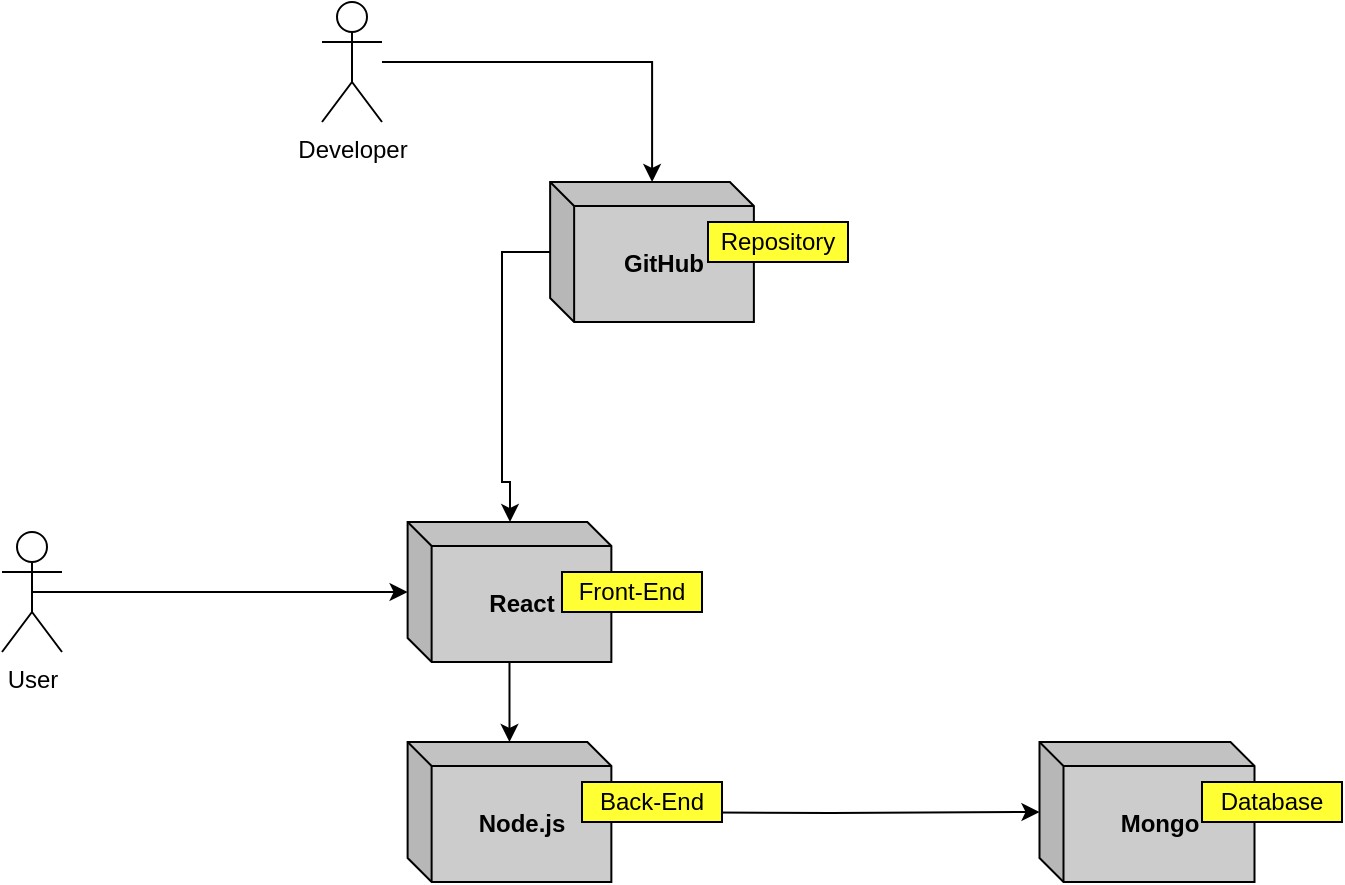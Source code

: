 <mxfile version="13.7.8" type="device"><diagram id="RDe44m4ymmbxGRfZSTpY" name="Página-1"><mxGraphModel dx="1278" dy="631" grid="1" gridSize="10" guides="1" tooltips="1" connect="1" arrows="1" fold="1" page="1" pageScale="1" pageWidth="826" pageHeight="1169" math="0" shadow="0"><root><mxCell id="0"/><mxCell id="1" parent="0"/><mxCell id="lFsqGZchVm8TtK0-5yuD-11" style="edgeStyle=orthogonalEdgeStyle;rounded=0;orthogonalLoop=1;jettySize=auto;html=1;exitX=0.5;exitY=0.5;exitDx=0;exitDy=0;exitPerimeter=0;" parent="1" source="lFsqGZchVm8TtK0-5yuD-1" target="lFsqGZchVm8TtK0-5yuD-7" edge="1"><mxGeometry relative="1" as="geometry"/></mxCell><mxCell id="lFsqGZchVm8TtK0-5yuD-1" value="User" style="shape=umlActor;verticalLabelPosition=bottom;labelBackgroundColor=#ffffff;verticalAlign=top;html=1;outlineConnect=0;" parent="1" vertex="1"><mxGeometry x="70" y="275" width="30" height="60" as="geometry"/></mxCell><mxCell id="lFsqGZchVm8TtK0-5yuD-32" style="edgeStyle=orthogonalEdgeStyle;rounded=0;orthogonalLoop=1;jettySize=auto;html=1;" parent="1" source="lFsqGZchVm8TtK0-5yuD-7" target="lFsqGZchVm8TtK0-5yuD-30" edge="1"><mxGeometry relative="1" as="geometry"/></mxCell><mxCell id="lFsqGZchVm8TtK0-5yuD-7" value="&lt;b&gt;React&lt;/b&gt;" style="shape=cube;whiteSpace=wrap;html=1;boundedLbl=1;backgroundOutline=1;darkOpacity=0.05;darkOpacity2=0.1;size=12;fillColor=#CCCCCC;" parent="1" vertex="1"><mxGeometry x="272.81" y="270" width="101.87" height="70" as="geometry"/></mxCell><mxCell id="lFsqGZchVm8TtK0-5yuD-13" style="edgeStyle=orthogonalEdgeStyle;rounded=0;orthogonalLoop=1;jettySize=auto;html=1;" parent="1" target="lFsqGZchVm8TtK0-5yuD-9" edge="1"><mxGeometry relative="1" as="geometry"><mxPoint x="378.75" y="415" as="sourcePoint"/></mxGeometry></mxCell><mxCell id="lFsqGZchVm8TtK0-5yuD-9" value="&lt;b&gt;Mongo&lt;/b&gt;" style="shape=cube;whiteSpace=wrap;html=1;boundedLbl=1;backgroundOutline=1;darkOpacity=0.05;darkOpacity2=0.1;size=12;fillColor=#CCCCCC;" parent="1" vertex="1"><mxGeometry x="588.75" y="380" width="107.5" height="70" as="geometry"/></mxCell><mxCell id="lFsqGZchVm8TtK0-5yuD-16" value="Database" style="rounded=0;whiteSpace=wrap;html=1;fillColor=#FFFF33;" parent="1" vertex="1"><mxGeometry x="670" y="400" width="70" height="20" as="geometry"/></mxCell><mxCell id="lFsqGZchVm8TtK0-5yuD-19" value="Front-End" style="rounded=0;whiteSpace=wrap;html=1;fillColor=#FFFF33;" parent="1" vertex="1"><mxGeometry x="350" y="295" width="70" height="20" as="geometry"/></mxCell><mxCell id="lFsqGZchVm8TtK0-5yuD-30" value="&lt;b&gt;Node.js&lt;/b&gt;" style="shape=cube;whiteSpace=wrap;html=1;boundedLbl=1;backgroundOutline=1;darkOpacity=0.05;darkOpacity2=0.1;size=12;fillColor=#CCCCCC;" parent="1" vertex="1"><mxGeometry x="272.81" y="380" width="101.87" height="70" as="geometry"/></mxCell><mxCell id="lFsqGZchVm8TtK0-5yuD-17" value="Back-End" style="rounded=0;whiteSpace=wrap;html=1;fillColor=#FFFF33;" parent="1" vertex="1"><mxGeometry x="360" y="400" width="70" height="20" as="geometry"/></mxCell><mxCell id="lFsqGZchVm8TtK0-5yuD-41" style="edgeStyle=orthogonalEdgeStyle;rounded=0;orthogonalLoop=1;jettySize=auto;html=1;" parent="1" source="lFsqGZchVm8TtK0-5yuD-37" target="lFsqGZchVm8TtK0-5yuD-7" edge="1"><mxGeometry relative="1" as="geometry"><Array as="points"><mxPoint x="320" y="135"/><mxPoint x="320" y="250"/><mxPoint x="324" y="250"/></Array><mxPoint x="330" y="250" as="targetPoint"/></mxGeometry></mxCell><mxCell id="lFsqGZchVm8TtK0-5yuD-37" value="&lt;b&gt;GitHub&lt;/b&gt;" style="shape=cube;whiteSpace=wrap;html=1;boundedLbl=1;backgroundOutline=1;darkOpacity=0.05;darkOpacity2=0.1;size=12;fillColor=#CCCCCC;" parent="1" vertex="1"><mxGeometry x="344.07" y="100" width="101.87" height="70" as="geometry"/></mxCell><mxCell id="lFsqGZchVm8TtK0-5yuD-38" value="Repository" style="rounded=0;whiteSpace=wrap;html=1;fillColor=#FFFF33;" parent="1" vertex="1"><mxGeometry x="423" y="120" width="70" height="20" as="geometry"/></mxCell><mxCell id="lFsqGZchVm8TtK0-5yuD-42" style="edgeStyle=orthogonalEdgeStyle;rounded=0;orthogonalLoop=1;jettySize=auto;html=1;" parent="1" source="lFsqGZchVm8TtK0-5yuD-40" target="lFsqGZchVm8TtK0-5yuD-37" edge="1"><mxGeometry relative="1" as="geometry"/></mxCell><mxCell id="lFsqGZchVm8TtK0-5yuD-40" value="Developer" style="shape=umlActor;verticalLabelPosition=bottom;labelBackgroundColor=#ffffff;verticalAlign=top;html=1;outlineConnect=0;" parent="1" vertex="1"><mxGeometry x="230" y="10" width="30" height="60" as="geometry"/></mxCell></root></mxGraphModel></diagram></mxfile>